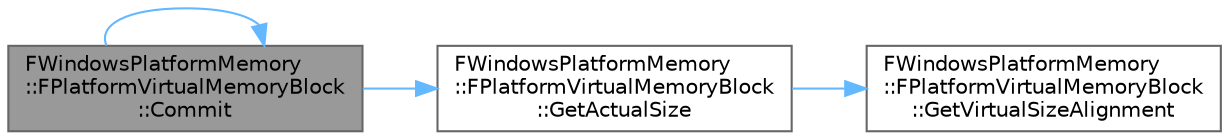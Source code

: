 digraph "FWindowsPlatformMemory::FPlatformVirtualMemoryBlock::Commit"
{
 // INTERACTIVE_SVG=YES
 // LATEX_PDF_SIZE
  bgcolor="transparent";
  edge [fontname=Helvetica,fontsize=10,labelfontname=Helvetica,labelfontsize=10];
  node [fontname=Helvetica,fontsize=10,shape=box,height=0.2,width=0.4];
  rankdir="LR";
  Node1 [id="Node000001",label="FWindowsPlatformMemory\l::FPlatformVirtualMemoryBlock\l::Commit",height=0.2,width=0.4,color="gray40", fillcolor="grey60", style="filled", fontcolor="black",tooltip=" "];
  Node1 -> Node1 [id="edge1_Node000001_Node000001",color="steelblue1",style="solid",tooltip=" "];
  Node1 -> Node2 [id="edge2_Node000001_Node000002",color="steelblue1",style="solid",tooltip=" "];
  Node2 [id="Node000002",label="FWindowsPlatformMemory\l::FPlatformVirtualMemoryBlock\l::GetActualSize",height=0.2,width=0.4,color="grey40", fillcolor="white", style="filled",URL="$d7/df0/classFWindowsPlatformMemory_1_1FPlatformVirtualMemoryBlock.html#a1a30862e53c637a94d096d8917f0555d",tooltip=" "];
  Node2 -> Node3 [id="edge3_Node000002_Node000003",color="steelblue1",style="solid",tooltip=" "];
  Node3 [id="Node000003",label="FWindowsPlatformMemory\l::FPlatformVirtualMemoryBlock\l::GetVirtualSizeAlignment",height=0.2,width=0.4,color="grey40", fillcolor="white", style="filled",URL="$d7/df0/classFWindowsPlatformMemory_1_1FPlatformVirtualMemoryBlock.html#af37ce816c234c624571cf7261a4e5178",tooltip=" "];
}
